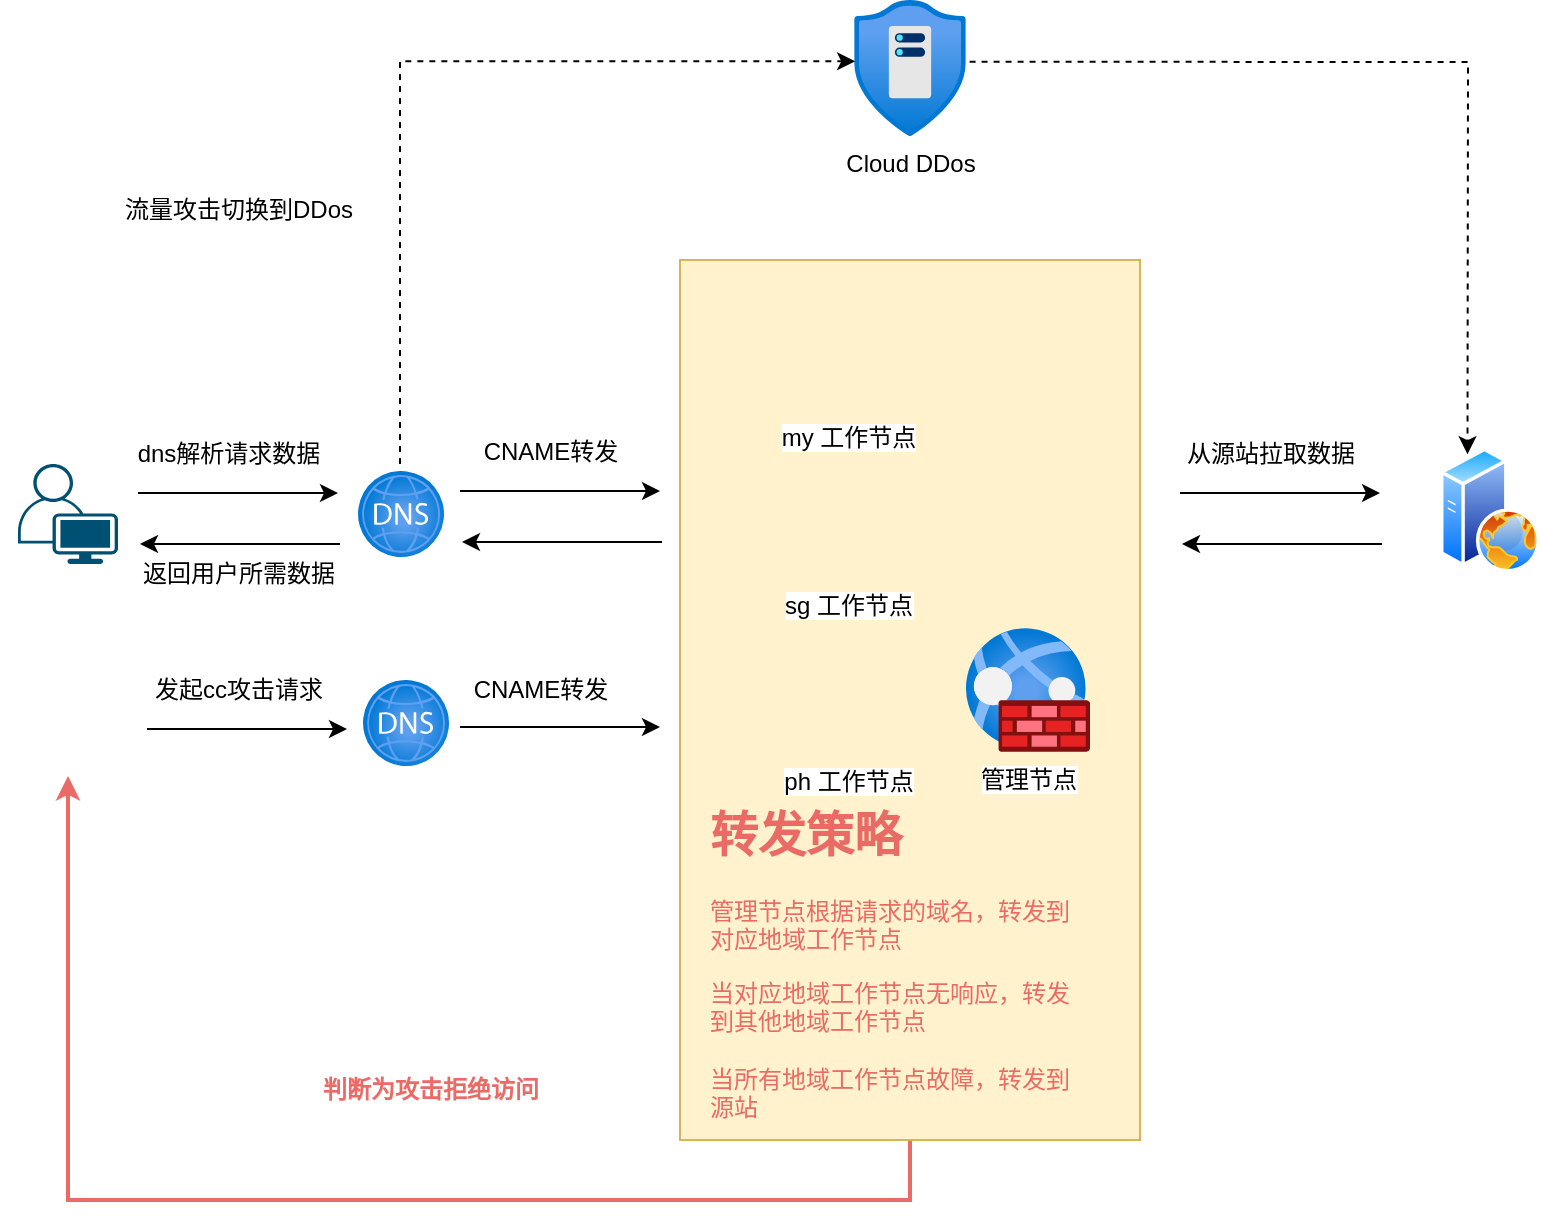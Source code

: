 <mxfile version="20.6.0" type="github">
  <diagram id="-X5GwTXH2f5F1lh-Zvcs" name="第 1 页">
    <mxGraphModel dx="1117" dy="693" grid="1" gridSize="10" guides="1" tooltips="1" connect="1" arrows="1" fold="1" page="1" pageScale="1" pageWidth="827" pageHeight="1169" math="0" shadow="0">
      <root>
        <mxCell id="0" />
        <mxCell id="1" parent="0" />
        <mxCell id="9aRJpanTBHcKRkpmwDhF-50" style="edgeStyle=orthogonalEdgeStyle;rounded=0;orthogonalLoop=1;jettySize=auto;html=1;exitX=0.5;exitY=1;exitDx=0;exitDy=0;entryX=0.5;entryY=1;entryDx=0;entryDy=0;fontColor=#EA6B66;labelBackgroundColor=#EA6B66;labelBorderColor=#EA6B66;strokeColor=#EA6B66;shadow=0;sketch=0;strokeWidth=2;" parent="1" source="9aRJpanTBHcKRkpmwDhF-49" target="9aRJpanTBHcKRkpmwDhF-5" edge="1">
          <mxGeometry relative="1" as="geometry">
            <Array as="points">
              <mxPoint x="485" y="620" />
              <mxPoint x="64" y="620" />
            </Array>
          </mxGeometry>
        </mxCell>
        <mxCell id="9aRJpanTBHcKRkpmwDhF-49" value="" style="rounded=0;whiteSpace=wrap;html=1;fillColor=#fff2cc;strokeColor=#d6b656;" parent="1" vertex="1">
          <mxGeometry x="370" y="150" width="230" height="440" as="geometry" />
        </mxCell>
        <mxCell id="9aRJpanTBHcKRkpmwDhF-2" value="" style="endArrow=classic;html=1;rounded=0;" parent="1" edge="1">
          <mxGeometry width="50" height="50" relative="1" as="geometry">
            <mxPoint x="99" y="266.5" as="sourcePoint" />
            <mxPoint x="199" y="266.5" as="targetPoint" />
            <Array as="points">
              <mxPoint x="179" y="266.5" />
            </Array>
          </mxGeometry>
        </mxCell>
        <mxCell id="9aRJpanTBHcKRkpmwDhF-3" value="" style="endArrow=classic;html=1;rounded=0;" parent="1" edge="1">
          <mxGeometry width="50" height="50" relative="1" as="geometry">
            <mxPoint x="200" y="292" as="sourcePoint" />
            <mxPoint x="100" y="292" as="targetPoint" />
            <Array as="points">
              <mxPoint x="200" y="292" />
            </Array>
          </mxGeometry>
        </mxCell>
        <mxCell id="9aRJpanTBHcKRkpmwDhF-5" value="" style="shape=image;html=1;verticalAlign=top;verticalLabelPosition=bottom;labelBackgroundColor=#ffffff;imageAspect=0;aspect=fixed;image=https://cdn0.iconfinder.com/data/icons/software-engineering-and-video-gaming/512/77_hacker_user_gammer_programmer-128.png" parent="1" vertex="1">
          <mxGeometry x="30" y="340" width="68" height="68" as="geometry" />
        </mxCell>
        <mxCell id="9aRJpanTBHcKRkpmwDhF-7" value="" style="points=[[0.35,0,0],[0.98,0.51,0],[1,0.71,0],[0.67,1,0],[0,0.795,0],[0,0.65,0]];verticalLabelPosition=bottom;sketch=0;html=1;verticalAlign=top;aspect=fixed;align=center;pointerEvents=1;shape=mxgraph.cisco19.user;fillColor=#005073;strokeColor=none;" parent="1" vertex="1">
          <mxGeometry x="39" y="252" width="50" height="50" as="geometry" />
        </mxCell>
        <mxCell id="9aRJpanTBHcKRkpmwDhF-8" value="dns解析请求数据" style="text;html=1;align=center;verticalAlign=middle;resizable=0;points=[];autosize=1;strokeColor=none;fillColor=none;" parent="1" vertex="1">
          <mxGeometry x="89" y="232" width="110" height="30" as="geometry" />
        </mxCell>
        <mxCell id="9aRJpanTBHcKRkpmwDhF-9" value="返回用户所需数据" style="text;html=1;align=center;verticalAlign=middle;resizable=0;points=[];autosize=1;strokeColor=none;fillColor=none;" parent="1" vertex="1">
          <mxGeometry x="89" y="292" width="120" height="30" as="geometry" />
        </mxCell>
        <mxCell id="9aRJpanTBHcKRkpmwDhF-10" value="" style="aspect=fixed;html=1;points=[];align=center;image;fontSize=12;image=img/lib/azure2/networking/DNS_Zones.svg;" parent="1" vertex="1">
          <mxGeometry x="209" y="255.5" width="43" height="43" as="geometry" />
        </mxCell>
        <mxCell id="9aRJpanTBHcKRkpmwDhF-11" value="" style="endArrow=classic;html=1;rounded=0;" parent="1" edge="1">
          <mxGeometry width="50" height="50" relative="1" as="geometry">
            <mxPoint x="260" y="265.5" as="sourcePoint" />
            <mxPoint x="360" y="265.5" as="targetPoint" />
            <Array as="points">
              <mxPoint x="340" y="265.5" />
            </Array>
          </mxGeometry>
        </mxCell>
        <mxCell id="9aRJpanTBHcKRkpmwDhF-12" value="" style="endArrow=classic;html=1;rounded=0;" parent="1" edge="1">
          <mxGeometry width="50" height="50" relative="1" as="geometry">
            <mxPoint x="361" y="291" as="sourcePoint" />
            <mxPoint x="261" y="291" as="targetPoint" />
            <Array as="points">
              <mxPoint x="361" y="291" />
            </Array>
          </mxGeometry>
        </mxCell>
        <mxCell id="9aRJpanTBHcKRkpmwDhF-13" value="CNAME转发" style="text;html=1;align=center;verticalAlign=middle;resizable=0;points=[];autosize=1;strokeColor=none;fillColor=none;" parent="1" vertex="1">
          <mxGeometry x="260" y="231" width="90" height="30" as="geometry" />
        </mxCell>
        <mxCell id="9aRJpanTBHcKRkpmwDhF-15" value="管理节点" style="aspect=fixed;html=1;points=[];align=center;image;fontSize=12;image=img/lib/azure2/networking/Web_Application_Firewall_Policies_WAF.svg;" parent="1" vertex="1">
          <mxGeometry x="513" y="334" width="62" height="62" as="geometry" />
        </mxCell>
        <mxCell id="9aRJpanTBHcKRkpmwDhF-18" value="Cloud DDos" style="aspect=fixed;html=1;points=[];align=center;image;fontSize=12;image=img/lib/azure2/networking/DDoS_Protection_Plans.svg;" parent="1" vertex="1">
          <mxGeometry x="457" y="20" width="56.0" height="68" as="geometry" />
        </mxCell>
        <mxCell id="9aRJpanTBHcKRkpmwDhF-19" value="my 工作节点" style="shape=image;html=1;verticalAlign=top;verticalLabelPosition=bottom;labelBackgroundColor=#ffffff;imageAspect=0;aspect=fixed;image=https://cdn2.iconfinder.com/data/icons/whcompare-servers-web-hosting/50/ddos-protection-128.png" parent="1" vertex="1">
          <mxGeometry x="420" y="157" width="68" height="68" as="geometry" />
        </mxCell>
        <mxCell id="9aRJpanTBHcKRkpmwDhF-20" value="sg 工作节点" style="shape=image;html=1;verticalAlign=top;verticalLabelPosition=bottom;labelBackgroundColor=#ffffff;imageAspect=0;aspect=fixed;image=https://cdn2.iconfinder.com/data/icons/whcompare-servers-web-hosting/50/ddos-protection-128.png" parent="1" vertex="1">
          <mxGeometry x="420" y="241" width="68" height="68" as="geometry" />
        </mxCell>
        <mxCell id="9aRJpanTBHcKRkpmwDhF-21" value="ph 工作节点" style="shape=image;html=1;verticalAlign=top;verticalLabelPosition=bottom;labelBackgroundColor=#ffffff;imageAspect=0;aspect=fixed;image=https://cdn2.iconfinder.com/data/icons/whcompare-servers-web-hosting/50/ddos-protection-128.png" parent="1" vertex="1">
          <mxGeometry x="420" y="329" width="68" height="68" as="geometry" />
        </mxCell>
        <mxCell id="9aRJpanTBHcKRkpmwDhF-27" value="" style="endArrow=classic;html=1;rounded=0;" parent="1" edge="1">
          <mxGeometry width="50" height="50" relative="1" as="geometry">
            <mxPoint x="620" y="266.5" as="sourcePoint" />
            <mxPoint x="720" y="266.5" as="targetPoint" />
            <Array as="points">
              <mxPoint x="700" y="266.5" />
            </Array>
          </mxGeometry>
        </mxCell>
        <mxCell id="9aRJpanTBHcKRkpmwDhF-28" value="" style="endArrow=classic;html=1;rounded=0;" parent="1" edge="1">
          <mxGeometry width="50" height="50" relative="1" as="geometry">
            <mxPoint x="721" y="292" as="sourcePoint" />
            <mxPoint x="621" y="292" as="targetPoint" />
            <Array as="points">
              <mxPoint x="721" y="292" />
            </Array>
          </mxGeometry>
        </mxCell>
        <mxCell id="9aRJpanTBHcKRkpmwDhF-29" value="从源站拉取数据" style="text;html=1;align=center;verticalAlign=middle;resizable=0;points=[];autosize=1;strokeColor=none;fillColor=none;" parent="1" vertex="1">
          <mxGeometry x="610" y="232" width="110" height="30" as="geometry" />
        </mxCell>
        <mxCell id="9aRJpanTBHcKRkpmwDhF-31" value="" style="aspect=fixed;perimeter=ellipsePerimeter;html=1;align=center;shadow=0;dashed=0;spacingTop=3;image;image=img/lib/active_directory/web_server.svg;" parent="1" vertex="1">
          <mxGeometry x="750" y="243.75" width="50" height="62.5" as="geometry" />
        </mxCell>
        <mxCell id="9aRJpanTBHcKRkpmwDhF-37" value="" style="edgeStyle=elbowEdgeStyle;elbow=horizontal;endArrow=classic;html=1;rounded=0;dashed=1;entryX=0.01;entryY=0.451;entryDx=0;entryDy=0;entryPerimeter=0;" parent="1" target="9aRJpanTBHcKRkpmwDhF-18" edge="1">
          <mxGeometry width="50" height="50" relative="1" as="geometry">
            <mxPoint x="230" y="252" as="sourcePoint" />
            <mxPoint x="280" y="202" as="targetPoint" />
            <Array as="points">
              <mxPoint x="230" y="222" />
            </Array>
          </mxGeometry>
        </mxCell>
        <mxCell id="9aRJpanTBHcKRkpmwDhF-38" value="" style="endArrow=classic;html=1;rounded=0;dashed=1;entryX=0.25;entryY=0;entryDx=0;entryDy=0;exitX=1.032;exitY=0.454;exitDx=0;exitDy=0;exitPerimeter=0;" parent="1" source="9aRJpanTBHcKRkpmwDhF-18" target="9aRJpanTBHcKRkpmwDhF-31" edge="1">
          <mxGeometry width="50" height="50" relative="1" as="geometry">
            <mxPoint x="403.5" y="88" as="sourcePoint" />
            <mxPoint x="403.5" y="238" as="targetPoint" />
            <Array as="points">
              <mxPoint x="764" y="51" />
            </Array>
          </mxGeometry>
        </mxCell>
        <mxCell id="9aRJpanTBHcKRkpmwDhF-40" value="流量攻击切换到DDos" style="text;html=1;align=center;verticalAlign=middle;resizable=0;points=[];autosize=1;strokeColor=none;fillColor=none;" parent="1" vertex="1">
          <mxGeometry x="79" y="110" width="140" height="30" as="geometry" />
        </mxCell>
        <mxCell id="9aRJpanTBHcKRkpmwDhF-41" value="" style="endArrow=classic;html=1;rounded=0;" parent="1" edge="1">
          <mxGeometry width="50" height="50" relative="1" as="geometry">
            <mxPoint x="103.5" y="384.5" as="sourcePoint" />
            <mxPoint x="203.5" y="384.5" as="targetPoint" />
            <Array as="points">
              <mxPoint x="183.5" y="384.5" />
            </Array>
          </mxGeometry>
        </mxCell>
        <mxCell id="9aRJpanTBHcKRkpmwDhF-43" value="发起cc攻击请求" style="text;html=1;align=center;verticalAlign=middle;resizable=0;points=[];autosize=1;strokeColor=none;fillColor=none;" parent="1" vertex="1">
          <mxGeometry x="93.5" y="350" width="110" height="30" as="geometry" />
        </mxCell>
        <mxCell id="9aRJpanTBHcKRkpmwDhF-44" value="" style="aspect=fixed;html=1;points=[];align=center;image;fontSize=12;image=img/lib/azure2/networking/DNS_Zones.svg;" parent="1" vertex="1">
          <mxGeometry x="211.5" y="360" width="43" height="43" as="geometry" />
        </mxCell>
        <mxCell id="9aRJpanTBHcKRkpmwDhF-45" value="" style="endArrow=classic;html=1;rounded=0;" parent="1" edge="1">
          <mxGeometry width="50" height="50" relative="1" as="geometry">
            <mxPoint x="260" y="383.5" as="sourcePoint" />
            <mxPoint x="360" y="383.5" as="targetPoint" />
            <Array as="points">
              <mxPoint x="340" y="383.5" />
            </Array>
          </mxGeometry>
        </mxCell>
        <mxCell id="9aRJpanTBHcKRkpmwDhF-47" value="CNAME转发" style="text;html=1;align=center;verticalAlign=middle;resizable=0;points=[];autosize=1;strokeColor=none;fillColor=none;" parent="1" vertex="1">
          <mxGeometry x="254.5" y="350" width="90" height="30" as="geometry" />
        </mxCell>
        <mxCell id="9aRJpanTBHcKRkpmwDhF-52" value="判断为攻击拒绝访问" style="text;html=1;align=center;verticalAlign=middle;resizable=0;points=[];autosize=1;strokeColor=none;fillColor=none;fontColor=#EA6B66;fontStyle=1" parent="1" vertex="1">
          <mxGeometry x="180" y="550" width="130" height="30" as="geometry" />
        </mxCell>
        <mxCell id="9aRJpanTBHcKRkpmwDhF-62" value="&lt;h1&gt;转发策略&lt;/h1&gt;&lt;p&gt;管理节点根据请求的域名，转发到对应地域工作节点&lt;/p&gt;当对应地域工作节点无响应，转发到其他地域工作节点&lt;br&gt;&lt;br&gt;当所有地域工作节点故障，转发到源站" style="text;html=1;strokeColor=none;fillColor=none;spacing=5;spacingTop=-20;whiteSpace=wrap;overflow=hidden;rounded=0;fontColor=#EA6B66;" parent="1" vertex="1">
          <mxGeometry x="380" y="418" width="190" height="162" as="geometry" />
        </mxCell>
      </root>
    </mxGraphModel>
  </diagram>
</mxfile>
